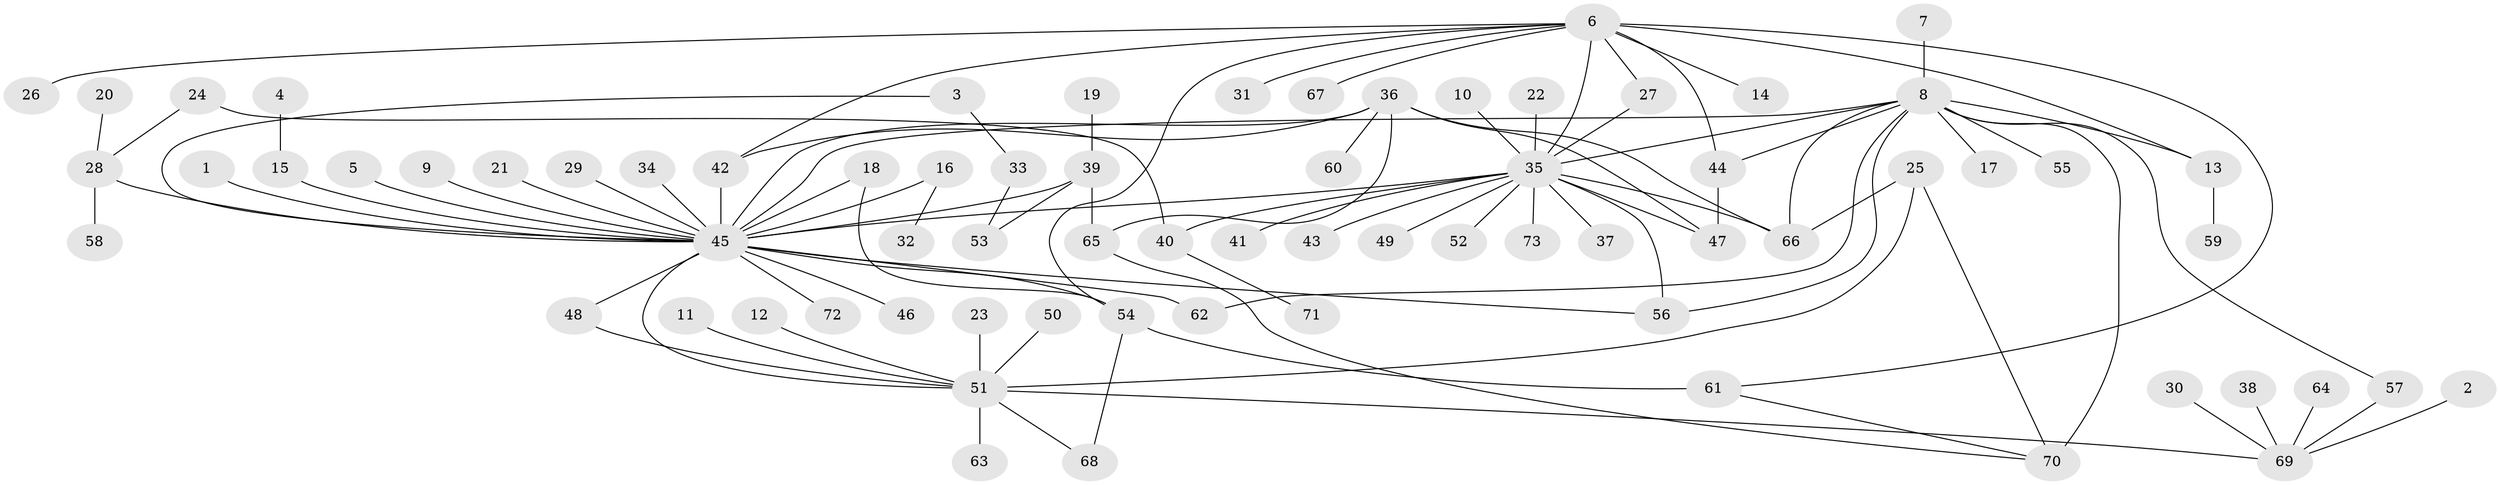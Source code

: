 // original degree distribution, {29: 0.006896551724137931, 1: 0.5448275862068965, 12: 0.006896551724137931, 2: 0.23448275862068965, 8: 0.013793103448275862, 15: 0.006896551724137931, 3: 0.06896551724137931, 4: 0.06206896551724138, 18: 0.006896551724137931, 6: 0.006896551724137931, 14: 0.006896551724137931, 7: 0.013793103448275862, 5: 0.020689655172413793}
// Generated by graph-tools (version 1.1) at 2025/01/03/09/25 03:01:53]
// undirected, 73 vertices, 98 edges
graph export_dot {
graph [start="1"]
  node [color=gray90,style=filled];
  1;
  2;
  3;
  4;
  5;
  6;
  7;
  8;
  9;
  10;
  11;
  12;
  13;
  14;
  15;
  16;
  17;
  18;
  19;
  20;
  21;
  22;
  23;
  24;
  25;
  26;
  27;
  28;
  29;
  30;
  31;
  32;
  33;
  34;
  35;
  36;
  37;
  38;
  39;
  40;
  41;
  42;
  43;
  44;
  45;
  46;
  47;
  48;
  49;
  50;
  51;
  52;
  53;
  54;
  55;
  56;
  57;
  58;
  59;
  60;
  61;
  62;
  63;
  64;
  65;
  66;
  67;
  68;
  69;
  70;
  71;
  72;
  73;
  1 -- 45 [weight=1.0];
  2 -- 69 [weight=1.0];
  3 -- 33 [weight=1.0];
  3 -- 45 [weight=1.0];
  4 -- 15 [weight=1.0];
  5 -- 45 [weight=1.0];
  6 -- 13 [weight=1.0];
  6 -- 14 [weight=1.0];
  6 -- 26 [weight=1.0];
  6 -- 27 [weight=1.0];
  6 -- 31 [weight=1.0];
  6 -- 35 [weight=1.0];
  6 -- 42 [weight=1.0];
  6 -- 44 [weight=1.0];
  6 -- 54 [weight=1.0];
  6 -- 61 [weight=1.0];
  6 -- 67 [weight=1.0];
  7 -- 8 [weight=1.0];
  8 -- 13 [weight=2.0];
  8 -- 17 [weight=1.0];
  8 -- 35 [weight=1.0];
  8 -- 44 [weight=1.0];
  8 -- 45 [weight=1.0];
  8 -- 55 [weight=1.0];
  8 -- 56 [weight=1.0];
  8 -- 57 [weight=1.0];
  8 -- 62 [weight=1.0];
  8 -- 66 [weight=1.0];
  8 -- 70 [weight=1.0];
  9 -- 45 [weight=1.0];
  10 -- 35 [weight=1.0];
  11 -- 51 [weight=1.0];
  12 -- 51 [weight=1.0];
  13 -- 59 [weight=1.0];
  15 -- 45 [weight=1.0];
  16 -- 32 [weight=1.0];
  16 -- 45 [weight=1.0];
  18 -- 45 [weight=1.0];
  18 -- 54 [weight=1.0];
  19 -- 39 [weight=1.0];
  20 -- 28 [weight=1.0];
  21 -- 45 [weight=1.0];
  22 -- 35 [weight=1.0];
  23 -- 51 [weight=1.0];
  24 -- 28 [weight=1.0];
  24 -- 40 [weight=1.0];
  25 -- 51 [weight=1.0];
  25 -- 66 [weight=1.0];
  25 -- 70 [weight=1.0];
  27 -- 35 [weight=1.0];
  28 -- 45 [weight=1.0];
  28 -- 58 [weight=1.0];
  29 -- 45 [weight=1.0];
  30 -- 69 [weight=1.0];
  33 -- 53 [weight=1.0];
  34 -- 45 [weight=1.0];
  35 -- 37 [weight=1.0];
  35 -- 40 [weight=1.0];
  35 -- 41 [weight=1.0];
  35 -- 43 [weight=1.0];
  35 -- 45 [weight=1.0];
  35 -- 47 [weight=1.0];
  35 -- 49 [weight=1.0];
  35 -- 52 [weight=1.0];
  35 -- 56 [weight=1.0];
  35 -- 66 [weight=1.0];
  35 -- 73 [weight=1.0];
  36 -- 42 [weight=1.0];
  36 -- 45 [weight=2.0];
  36 -- 47 [weight=1.0];
  36 -- 60 [weight=1.0];
  36 -- 65 [weight=1.0];
  36 -- 66 [weight=1.0];
  38 -- 69 [weight=1.0];
  39 -- 45 [weight=1.0];
  39 -- 53 [weight=1.0];
  39 -- 65 [weight=1.0];
  40 -- 71 [weight=1.0];
  42 -- 45 [weight=2.0];
  44 -- 47 [weight=1.0];
  45 -- 46 [weight=1.0];
  45 -- 48 [weight=1.0];
  45 -- 51 [weight=1.0];
  45 -- 54 [weight=1.0];
  45 -- 56 [weight=1.0];
  45 -- 62 [weight=1.0];
  45 -- 72 [weight=1.0];
  48 -- 51 [weight=1.0];
  50 -- 51 [weight=1.0];
  51 -- 63 [weight=1.0];
  51 -- 68 [weight=1.0];
  51 -- 69 [weight=1.0];
  54 -- 61 [weight=2.0];
  54 -- 68 [weight=1.0];
  57 -- 69 [weight=1.0];
  61 -- 70 [weight=1.0];
  64 -- 69 [weight=1.0];
  65 -- 70 [weight=1.0];
}
